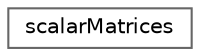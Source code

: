digraph "Graphical Class Hierarchy"
{
 // LATEX_PDF_SIZE
  bgcolor="transparent";
  edge [fontname=Helvetica,fontsize=10,labelfontname=Helvetica,labelfontsize=10];
  node [fontname=Helvetica,fontsize=10,shape=box,height=0.2,width=0.4];
  rankdir="LR";
  Node0 [id="Node000000",label="scalarMatrices",height=0.2,width=0.4,color="grey40", fillcolor="white", style="filled",URL="$classFoam_1_1scalarMatrices.html",tooltip="Scalar matrices."];
}
